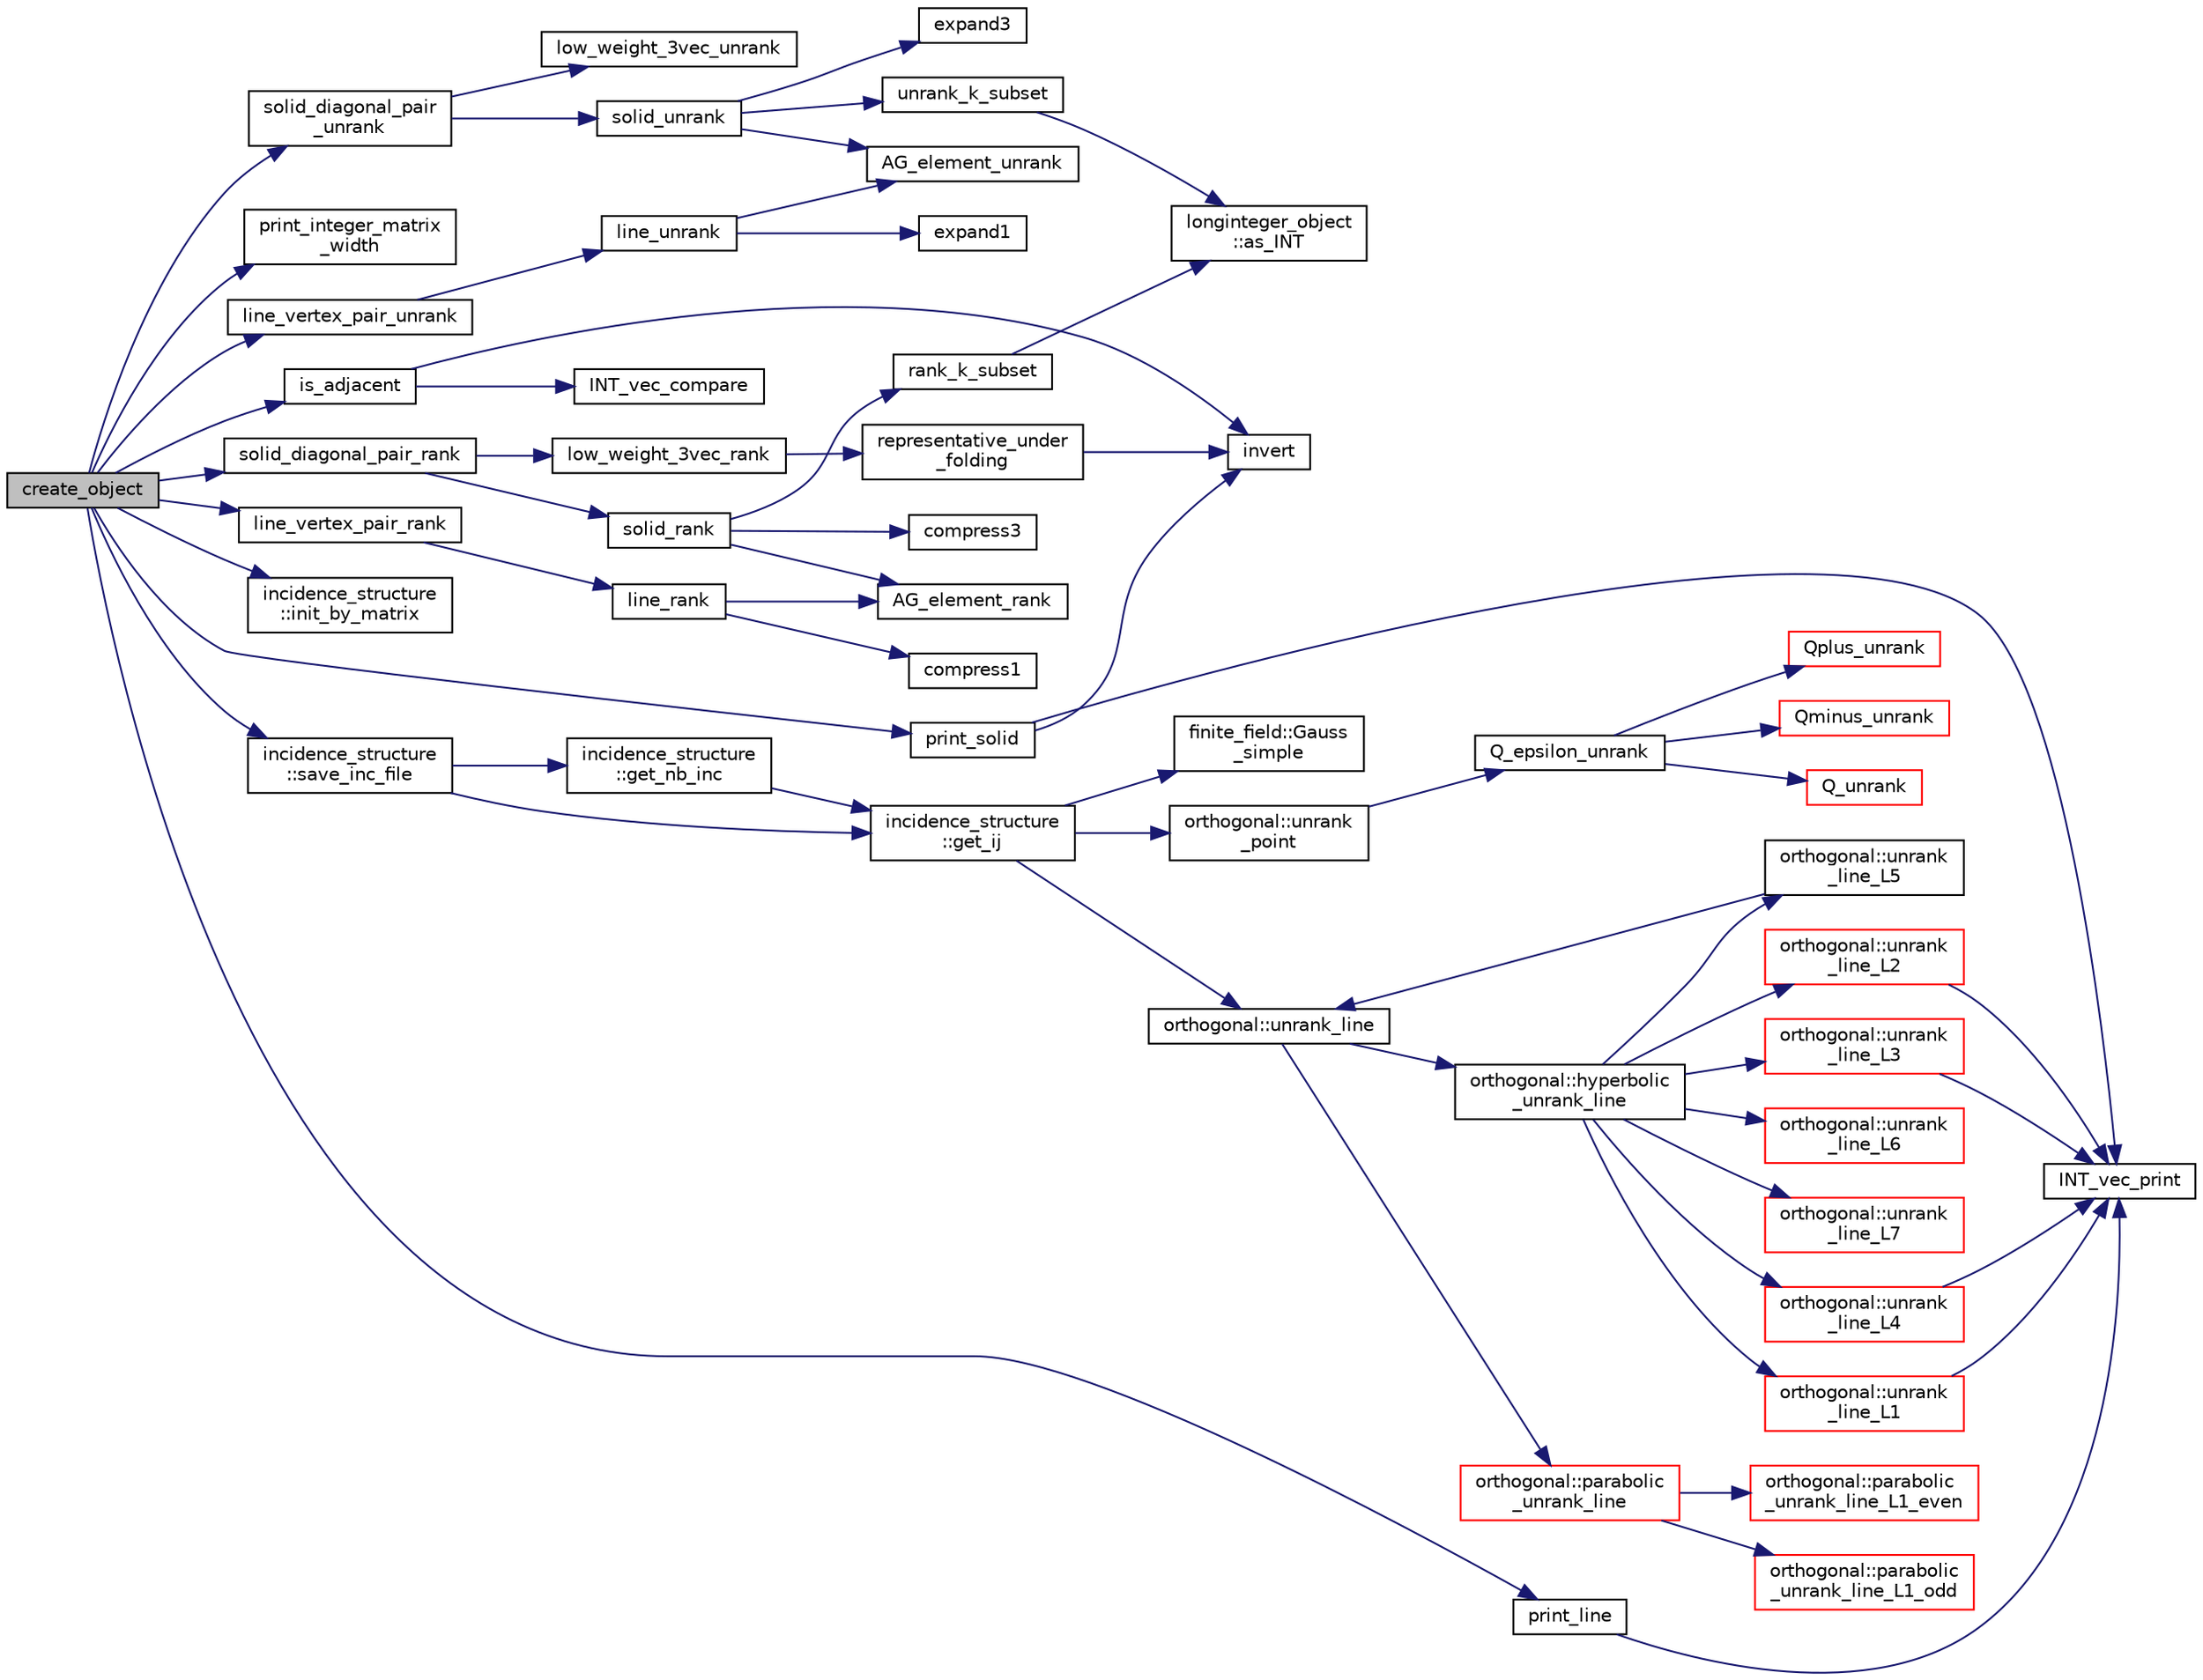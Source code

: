 digraph "create_object"
{
  edge [fontname="Helvetica",fontsize="10",labelfontname="Helvetica",labelfontsize="10"];
  node [fontname="Helvetica",fontsize="10",shape=record];
  rankdir="LR";
  Node190 [label="create_object",height=0.2,width=0.4,color="black", fillcolor="grey75", style="filled", fontcolor="black"];
  Node190 -> Node191 [color="midnightblue",fontsize="10",style="solid",fontname="Helvetica"];
  Node191 [label="solid_diagonal_pair\l_unrank",height=0.2,width=0.4,color="black", fillcolor="white", style="filled",URL="$de/d10/hamming_8_c.html#a5d57b4de506bae7edef768fbf327ef40"];
  Node191 -> Node192 [color="midnightblue",fontsize="10",style="solid",fontname="Helvetica"];
  Node192 [label="low_weight_3vec_unrank",height=0.2,width=0.4,color="black", fillcolor="white", style="filled",URL="$de/d10/hamming_8_c.html#a1398a45306d2ca08a82acf0587f6302e"];
  Node191 -> Node193 [color="midnightblue",fontsize="10",style="solid",fontname="Helvetica"];
  Node193 [label="solid_unrank",height=0.2,width=0.4,color="black", fillcolor="white", style="filled",URL="$de/d10/hamming_8_c.html#ae8486b0f2df6bfbb6fd8d039cd2291a9"];
  Node193 -> Node194 [color="midnightblue",fontsize="10",style="solid",fontname="Helvetica"];
  Node194 [label="unrank_k_subset",height=0.2,width=0.4,color="black", fillcolor="white", style="filled",URL="$d2/d7c/combinatorics_8_c.html#a709dbec12f4da5bb02b9352d45a2c77d"];
  Node194 -> Node195 [color="midnightblue",fontsize="10",style="solid",fontname="Helvetica"];
  Node195 [label="longinteger_object\l::as_INT",height=0.2,width=0.4,color="black", fillcolor="white", style="filled",URL="$dd/d7e/classlonginteger__object.html#afb992d4679a6741acc63c8bcba27971e"];
  Node193 -> Node196 [color="midnightblue",fontsize="10",style="solid",fontname="Helvetica"];
  Node196 [label="AG_element_unrank",height=0.2,width=0.4,color="black", fillcolor="white", style="filled",URL="$d4/d67/geometry_8h.html#a4a33b86c87b2879b97cfa1327abe2885"];
  Node193 -> Node197 [color="midnightblue",fontsize="10",style="solid",fontname="Helvetica"];
  Node197 [label="expand3",height=0.2,width=0.4,color="black", fillcolor="white", style="filled",URL="$de/d10/hamming_8_c.html#a965946cb0a131153ea37be3b465fa0f0"];
  Node190 -> Node198 [color="midnightblue",fontsize="10",style="solid",fontname="Helvetica"];
  Node198 [label="print_integer_matrix\l_width",height=0.2,width=0.4,color="black", fillcolor="white", style="filled",URL="$d5/db4/io__and__os_8h.html#aa78f3e73fc2179251bd15adbcc31573f"];
  Node190 -> Node199 [color="midnightblue",fontsize="10",style="solid",fontname="Helvetica"];
  Node199 [label="line_vertex_pair_unrank",height=0.2,width=0.4,color="black", fillcolor="white", style="filled",URL="$de/d10/hamming_8_c.html#aa61f2206e2b10536583703704f1bf4ea"];
  Node199 -> Node200 [color="midnightblue",fontsize="10",style="solid",fontname="Helvetica"];
  Node200 [label="line_unrank",height=0.2,width=0.4,color="black", fillcolor="white", style="filled",URL="$de/d10/hamming_8_c.html#a41c3e29e7c7fe4fb5416200d4f81a494"];
  Node200 -> Node196 [color="midnightblue",fontsize="10",style="solid",fontname="Helvetica"];
  Node200 -> Node201 [color="midnightblue",fontsize="10",style="solid",fontname="Helvetica"];
  Node201 [label="expand1",height=0.2,width=0.4,color="black", fillcolor="white", style="filled",URL="$de/d10/hamming_8_c.html#a36f1646c24ad2598cc12104f90fceea1"];
  Node190 -> Node202 [color="midnightblue",fontsize="10",style="solid",fontname="Helvetica"];
  Node202 [label="is_adjacent",height=0.2,width=0.4,color="black", fillcolor="white", style="filled",URL="$de/d10/hamming_8_c.html#a48eceff252fd58a4a334493420b4f05f"];
  Node202 -> Node203 [color="midnightblue",fontsize="10",style="solid",fontname="Helvetica"];
  Node203 [label="INT_vec_compare",height=0.2,width=0.4,color="black", fillcolor="white", style="filled",URL="$d5/de2/foundations_2data__structures_2data__structures_8h.html#ac1a17fca23fb4a338aef8547a4c2fded"];
  Node202 -> Node204 [color="midnightblue",fontsize="10",style="solid",fontname="Helvetica"];
  Node204 [label="invert",height=0.2,width=0.4,color="black", fillcolor="white", style="filled",URL="$de/d10/hamming_8_c.html#a62e41f114dbb38cabcfe808800b75839"];
  Node190 -> Node205 [color="midnightblue",fontsize="10",style="solid",fontname="Helvetica"];
  Node205 [label="print_solid",height=0.2,width=0.4,color="black", fillcolor="white", style="filled",URL="$de/d10/hamming_8_c.html#a09fb17dc14df1d82b6c0aad094d47ad0"];
  Node205 -> Node206 [color="midnightblue",fontsize="10",style="solid",fontname="Helvetica"];
  Node206 [label="INT_vec_print",height=0.2,width=0.4,color="black", fillcolor="white", style="filled",URL="$df/dbf/sajeeb_8_c.html#a79a5901af0b47dd0d694109543c027fe"];
  Node205 -> Node204 [color="midnightblue",fontsize="10",style="solid",fontname="Helvetica"];
  Node190 -> Node207 [color="midnightblue",fontsize="10",style="solid",fontname="Helvetica"];
  Node207 [label="print_line",height=0.2,width=0.4,color="black", fillcolor="white", style="filled",URL="$de/d10/hamming_8_c.html#ad20d3c9c9c1238a35ca198845dc05dd1"];
  Node207 -> Node206 [color="midnightblue",fontsize="10",style="solid",fontname="Helvetica"];
  Node190 -> Node208 [color="midnightblue",fontsize="10",style="solid",fontname="Helvetica"];
  Node208 [label="incidence_structure\l::init_by_matrix",height=0.2,width=0.4,color="black", fillcolor="white", style="filled",URL="$da/d8a/classincidence__structure.html#a3f4fea622872e3e0f50698abca967561"];
  Node190 -> Node209 [color="midnightblue",fontsize="10",style="solid",fontname="Helvetica"];
  Node209 [label="incidence_structure\l::save_inc_file",height=0.2,width=0.4,color="black", fillcolor="white", style="filled",URL="$da/d8a/classincidence__structure.html#a4fd15671d6a99a4cae34a24e3c0b7705"];
  Node209 -> Node210 [color="midnightblue",fontsize="10",style="solid",fontname="Helvetica"];
  Node210 [label="incidence_structure\l::get_nb_inc",height=0.2,width=0.4,color="black", fillcolor="white", style="filled",URL="$da/d8a/classincidence__structure.html#acdc1d5ce64ece8aefa6bcc7656ed932c"];
  Node210 -> Node211 [color="midnightblue",fontsize="10",style="solid",fontname="Helvetica"];
  Node211 [label="incidence_structure\l::get_ij",height=0.2,width=0.4,color="black", fillcolor="white", style="filled",URL="$da/d8a/classincidence__structure.html#a5ee9b327bdd0c2714cadff040a4c4678"];
  Node211 -> Node212 [color="midnightblue",fontsize="10",style="solid",fontname="Helvetica"];
  Node212 [label="orthogonal::unrank\l_point",height=0.2,width=0.4,color="black", fillcolor="white", style="filled",URL="$d7/daa/classorthogonal.html#ab655117100f7c66c19817b84ac5ac0a0"];
  Node212 -> Node213 [color="midnightblue",fontsize="10",style="solid",fontname="Helvetica"];
  Node213 [label="Q_epsilon_unrank",height=0.2,width=0.4,color="black", fillcolor="white", style="filled",URL="$d4/d67/geometry_8h.html#af162c4d30d4a6528299e37551c353e7b"];
  Node213 -> Node214 [color="midnightblue",fontsize="10",style="solid",fontname="Helvetica"];
  Node214 [label="Q_unrank",height=0.2,width=0.4,color="red", fillcolor="white", style="filled",URL="$db/da0/lib_2foundations_2geometry_2orthogonal__points_8_c.html#a6d02923d5b54ef796934e753e6f5b65b"];
  Node213 -> Node232 [color="midnightblue",fontsize="10",style="solid",fontname="Helvetica"];
  Node232 [label="Qplus_unrank",height=0.2,width=0.4,color="red", fillcolor="white", style="filled",URL="$db/da0/lib_2foundations_2geometry_2orthogonal__points_8_c.html#ad50512edd586919700e033744b4a03c8"];
  Node213 -> Node233 [color="midnightblue",fontsize="10",style="solid",fontname="Helvetica"];
  Node233 [label="Qminus_unrank",height=0.2,width=0.4,color="red", fillcolor="white", style="filled",URL="$db/da0/lib_2foundations_2geometry_2orthogonal__points_8_c.html#ac2dd18f435ab479095b836a483c12c7d"];
  Node211 -> Node234 [color="midnightblue",fontsize="10",style="solid",fontname="Helvetica"];
  Node234 [label="orthogonal::unrank_line",height=0.2,width=0.4,color="black", fillcolor="white", style="filled",URL="$d7/daa/classorthogonal.html#a27fec576f6e11b80dd4503fa3cf7611e"];
  Node234 -> Node235 [color="midnightblue",fontsize="10",style="solid",fontname="Helvetica"];
  Node235 [label="orthogonal::hyperbolic\l_unrank_line",height=0.2,width=0.4,color="black", fillcolor="white", style="filled",URL="$d7/daa/classorthogonal.html#a94952194cdcc478feb676e97e2e272f2"];
  Node235 -> Node236 [color="midnightblue",fontsize="10",style="solid",fontname="Helvetica"];
  Node236 [label="orthogonal::unrank\l_line_L1",height=0.2,width=0.4,color="red", fillcolor="white", style="filled",URL="$d7/daa/classorthogonal.html#aca204928ad9c6c2d9e9afe2ea5af6d60"];
  Node236 -> Node206 [color="midnightblue",fontsize="10",style="solid",fontname="Helvetica"];
  Node235 -> Node279 [color="midnightblue",fontsize="10",style="solid",fontname="Helvetica"];
  Node279 [label="orthogonal::unrank\l_line_L2",height=0.2,width=0.4,color="red", fillcolor="white", style="filled",URL="$d7/daa/classorthogonal.html#abb7883ab6e8726606f8b82094d1181a5"];
  Node279 -> Node206 [color="midnightblue",fontsize="10",style="solid",fontname="Helvetica"];
  Node235 -> Node282 [color="midnightblue",fontsize="10",style="solid",fontname="Helvetica"];
  Node282 [label="orthogonal::unrank\l_line_L3",height=0.2,width=0.4,color="red", fillcolor="white", style="filled",URL="$d7/daa/classorthogonal.html#a3546eded4c93131b31df43de26a08991"];
  Node282 -> Node206 [color="midnightblue",fontsize="10",style="solid",fontname="Helvetica"];
  Node235 -> Node283 [color="midnightblue",fontsize="10",style="solid",fontname="Helvetica"];
  Node283 [label="orthogonal::unrank\l_line_L4",height=0.2,width=0.4,color="red", fillcolor="white", style="filled",URL="$d7/daa/classorthogonal.html#ab207c36ebccd5b91981d678a56ffd9eb"];
  Node283 -> Node206 [color="midnightblue",fontsize="10",style="solid",fontname="Helvetica"];
  Node235 -> Node284 [color="midnightblue",fontsize="10",style="solid",fontname="Helvetica"];
  Node284 [label="orthogonal::unrank\l_line_L5",height=0.2,width=0.4,color="black", fillcolor="white", style="filled",URL="$d7/daa/classorthogonal.html#a64148a40b356447a00d985789ad74c82"];
  Node284 -> Node234 [color="midnightblue",fontsize="10",style="solid",fontname="Helvetica"];
  Node235 -> Node285 [color="midnightblue",fontsize="10",style="solid",fontname="Helvetica"];
  Node285 [label="orthogonal::unrank\l_line_L6",height=0.2,width=0.4,color="red", fillcolor="white", style="filled",URL="$d7/daa/classorthogonal.html#a91145776fc4185d7277ddf019064f7ea"];
  Node235 -> Node286 [color="midnightblue",fontsize="10",style="solid",fontname="Helvetica"];
  Node286 [label="orthogonal::unrank\l_line_L7",height=0.2,width=0.4,color="red", fillcolor="white", style="filled",URL="$d7/daa/classorthogonal.html#a6dbd5481e532a8f7232acded49f5c05e"];
  Node234 -> Node287 [color="midnightblue",fontsize="10",style="solid",fontname="Helvetica"];
  Node287 [label="orthogonal::parabolic\l_unrank_line",height=0.2,width=0.4,color="red", fillcolor="white", style="filled",URL="$d7/daa/classorthogonal.html#a449cc51a62e11b8699befe951b0f8a4c"];
  Node287 -> Node288 [color="midnightblue",fontsize="10",style="solid",fontname="Helvetica"];
  Node288 [label="orthogonal::parabolic\l_unrank_line_L1_even",height=0.2,width=0.4,color="red", fillcolor="white", style="filled",URL="$d7/daa/classorthogonal.html#a83a57c7023d5a61881d39f00f7717d8b"];
  Node287 -> Node289 [color="midnightblue",fontsize="10",style="solid",fontname="Helvetica"];
  Node289 [label="orthogonal::parabolic\l_unrank_line_L1_odd",height=0.2,width=0.4,color="red", fillcolor="white", style="filled",URL="$d7/daa/classorthogonal.html#af59966fe1bb32196deaafbe6849fdeb1"];
  Node211 -> Node331 [color="midnightblue",fontsize="10",style="solid",fontname="Helvetica"];
  Node331 [label="finite_field::Gauss\l_simple",height=0.2,width=0.4,color="black", fillcolor="white", style="filled",URL="$df/d5a/classfinite__field.html#aba4950590e24a1ce323f292cf47b3307"];
  Node209 -> Node211 [color="midnightblue",fontsize="10",style="solid",fontname="Helvetica"];
  Node190 -> Node332 [color="midnightblue",fontsize="10",style="solid",fontname="Helvetica"];
  Node332 [label="solid_diagonal_pair_rank",height=0.2,width=0.4,color="black", fillcolor="white", style="filled",URL="$de/d10/hamming_8_c.html#a2e8b2e1c3009d80a56f3b7ef448baccf"];
  Node332 -> Node333 [color="midnightblue",fontsize="10",style="solid",fontname="Helvetica"];
  Node333 [label="low_weight_3vec_rank",height=0.2,width=0.4,color="black", fillcolor="white", style="filled",URL="$de/d10/hamming_8_c.html#a6cc4cd70ff28125a25c4285d21d17c65"];
  Node333 -> Node334 [color="midnightblue",fontsize="10",style="solid",fontname="Helvetica"];
  Node334 [label="representative_under\l_folding",height=0.2,width=0.4,color="black", fillcolor="white", style="filled",URL="$de/d10/hamming_8_c.html#ad979a2e017cc6a4b55d6c221e306d6d8"];
  Node334 -> Node204 [color="midnightblue",fontsize="10",style="solid",fontname="Helvetica"];
  Node332 -> Node335 [color="midnightblue",fontsize="10",style="solid",fontname="Helvetica"];
  Node335 [label="solid_rank",height=0.2,width=0.4,color="black", fillcolor="white", style="filled",URL="$de/d10/hamming_8_c.html#ab38ee82dcc42663cf6693b24cb65c823"];
  Node335 -> Node336 [color="midnightblue",fontsize="10",style="solid",fontname="Helvetica"];
  Node336 [label="rank_k_subset",height=0.2,width=0.4,color="black", fillcolor="white", style="filled",URL="$d2/d7c/combinatorics_8_c.html#a8ec9127fb82ee9dfa337c897c7060a57"];
  Node336 -> Node195 [color="midnightblue",fontsize="10",style="solid",fontname="Helvetica"];
  Node335 -> Node337 [color="midnightblue",fontsize="10",style="solid",fontname="Helvetica"];
  Node337 [label="compress3",height=0.2,width=0.4,color="black", fillcolor="white", style="filled",URL="$de/d10/hamming_8_c.html#a54840f3524ad91e49e250772ed32b96f"];
  Node335 -> Node270 [color="midnightblue",fontsize="10",style="solid",fontname="Helvetica"];
  Node270 [label="AG_element_rank",height=0.2,width=0.4,color="black", fillcolor="white", style="filled",URL="$d4/d67/geometry_8h.html#ab2ac908d07dd8038fd996e26bdc75c17"];
  Node190 -> Node338 [color="midnightblue",fontsize="10",style="solid",fontname="Helvetica"];
  Node338 [label="line_vertex_pair_rank",height=0.2,width=0.4,color="black", fillcolor="white", style="filled",URL="$de/d10/hamming_8_c.html#aae5c0d65c1dc0b34d6e79c3c44623e67"];
  Node338 -> Node339 [color="midnightblue",fontsize="10",style="solid",fontname="Helvetica"];
  Node339 [label="line_rank",height=0.2,width=0.4,color="black", fillcolor="white", style="filled",URL="$de/d10/hamming_8_c.html#a43afe3532246cd80d7266ade573e644a"];
  Node339 -> Node340 [color="midnightblue",fontsize="10",style="solid",fontname="Helvetica"];
  Node340 [label="compress1",height=0.2,width=0.4,color="black", fillcolor="white", style="filled",URL="$de/d10/hamming_8_c.html#a356787ba08a6c14f9a76b3a4222d18fc"];
  Node339 -> Node270 [color="midnightblue",fontsize="10",style="solid",fontname="Helvetica"];
}
